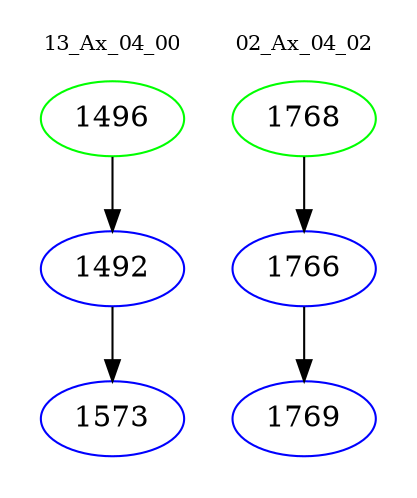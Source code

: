 digraph{
subgraph cluster_0 {
color = white
label = "13_Ax_04_00";
fontsize=10;
T0_1496 [label="1496", color="green"]
T0_1496 -> T0_1492 [color="black"]
T0_1492 [label="1492", color="blue"]
T0_1492 -> T0_1573 [color="black"]
T0_1573 [label="1573", color="blue"]
}
subgraph cluster_1 {
color = white
label = "02_Ax_04_02";
fontsize=10;
T1_1768 [label="1768", color="green"]
T1_1768 -> T1_1766 [color="black"]
T1_1766 [label="1766", color="blue"]
T1_1766 -> T1_1769 [color="black"]
T1_1769 [label="1769", color="blue"]
}
}
